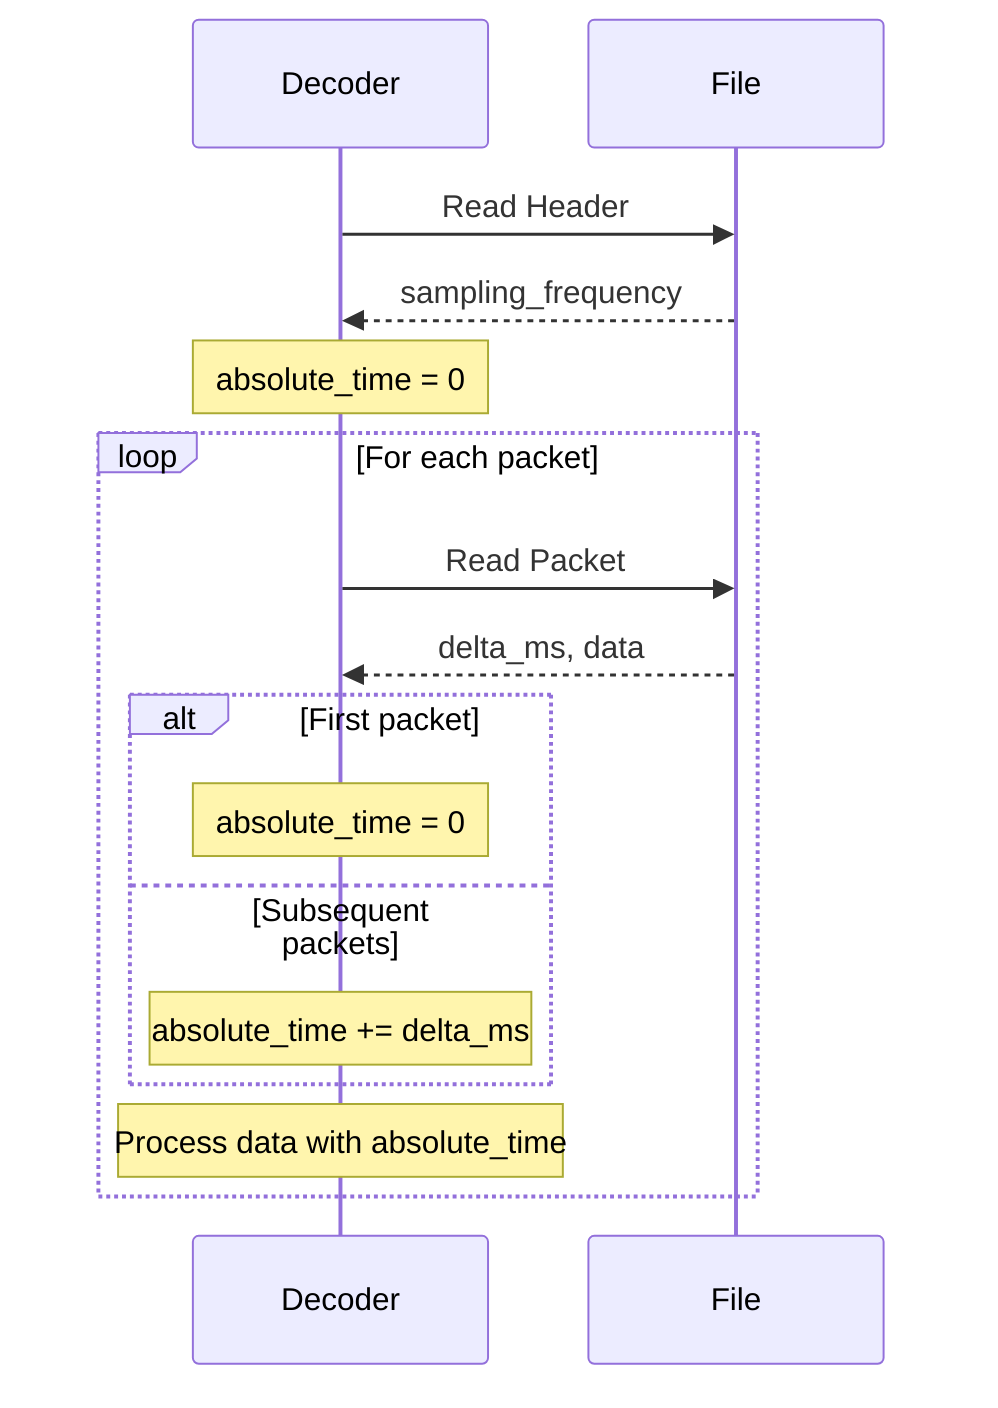 sequenceDiagram
    participant Decoder
    participant File
    
    Decoder->>File: Read Header
    File-->>Decoder: sampling_frequency
    
    Note over Decoder: absolute_time = 0
    
    loop For each packet
        Decoder->>File: Read Packet
        File-->>Decoder: delta_ms, data
        
        alt First packet
            Note over Decoder: absolute_time = 0
        else Subsequent packets
            Note over Decoder: absolute_time += delta_ms
        end
        
        Note over Decoder: Process data with absolute_time
    end